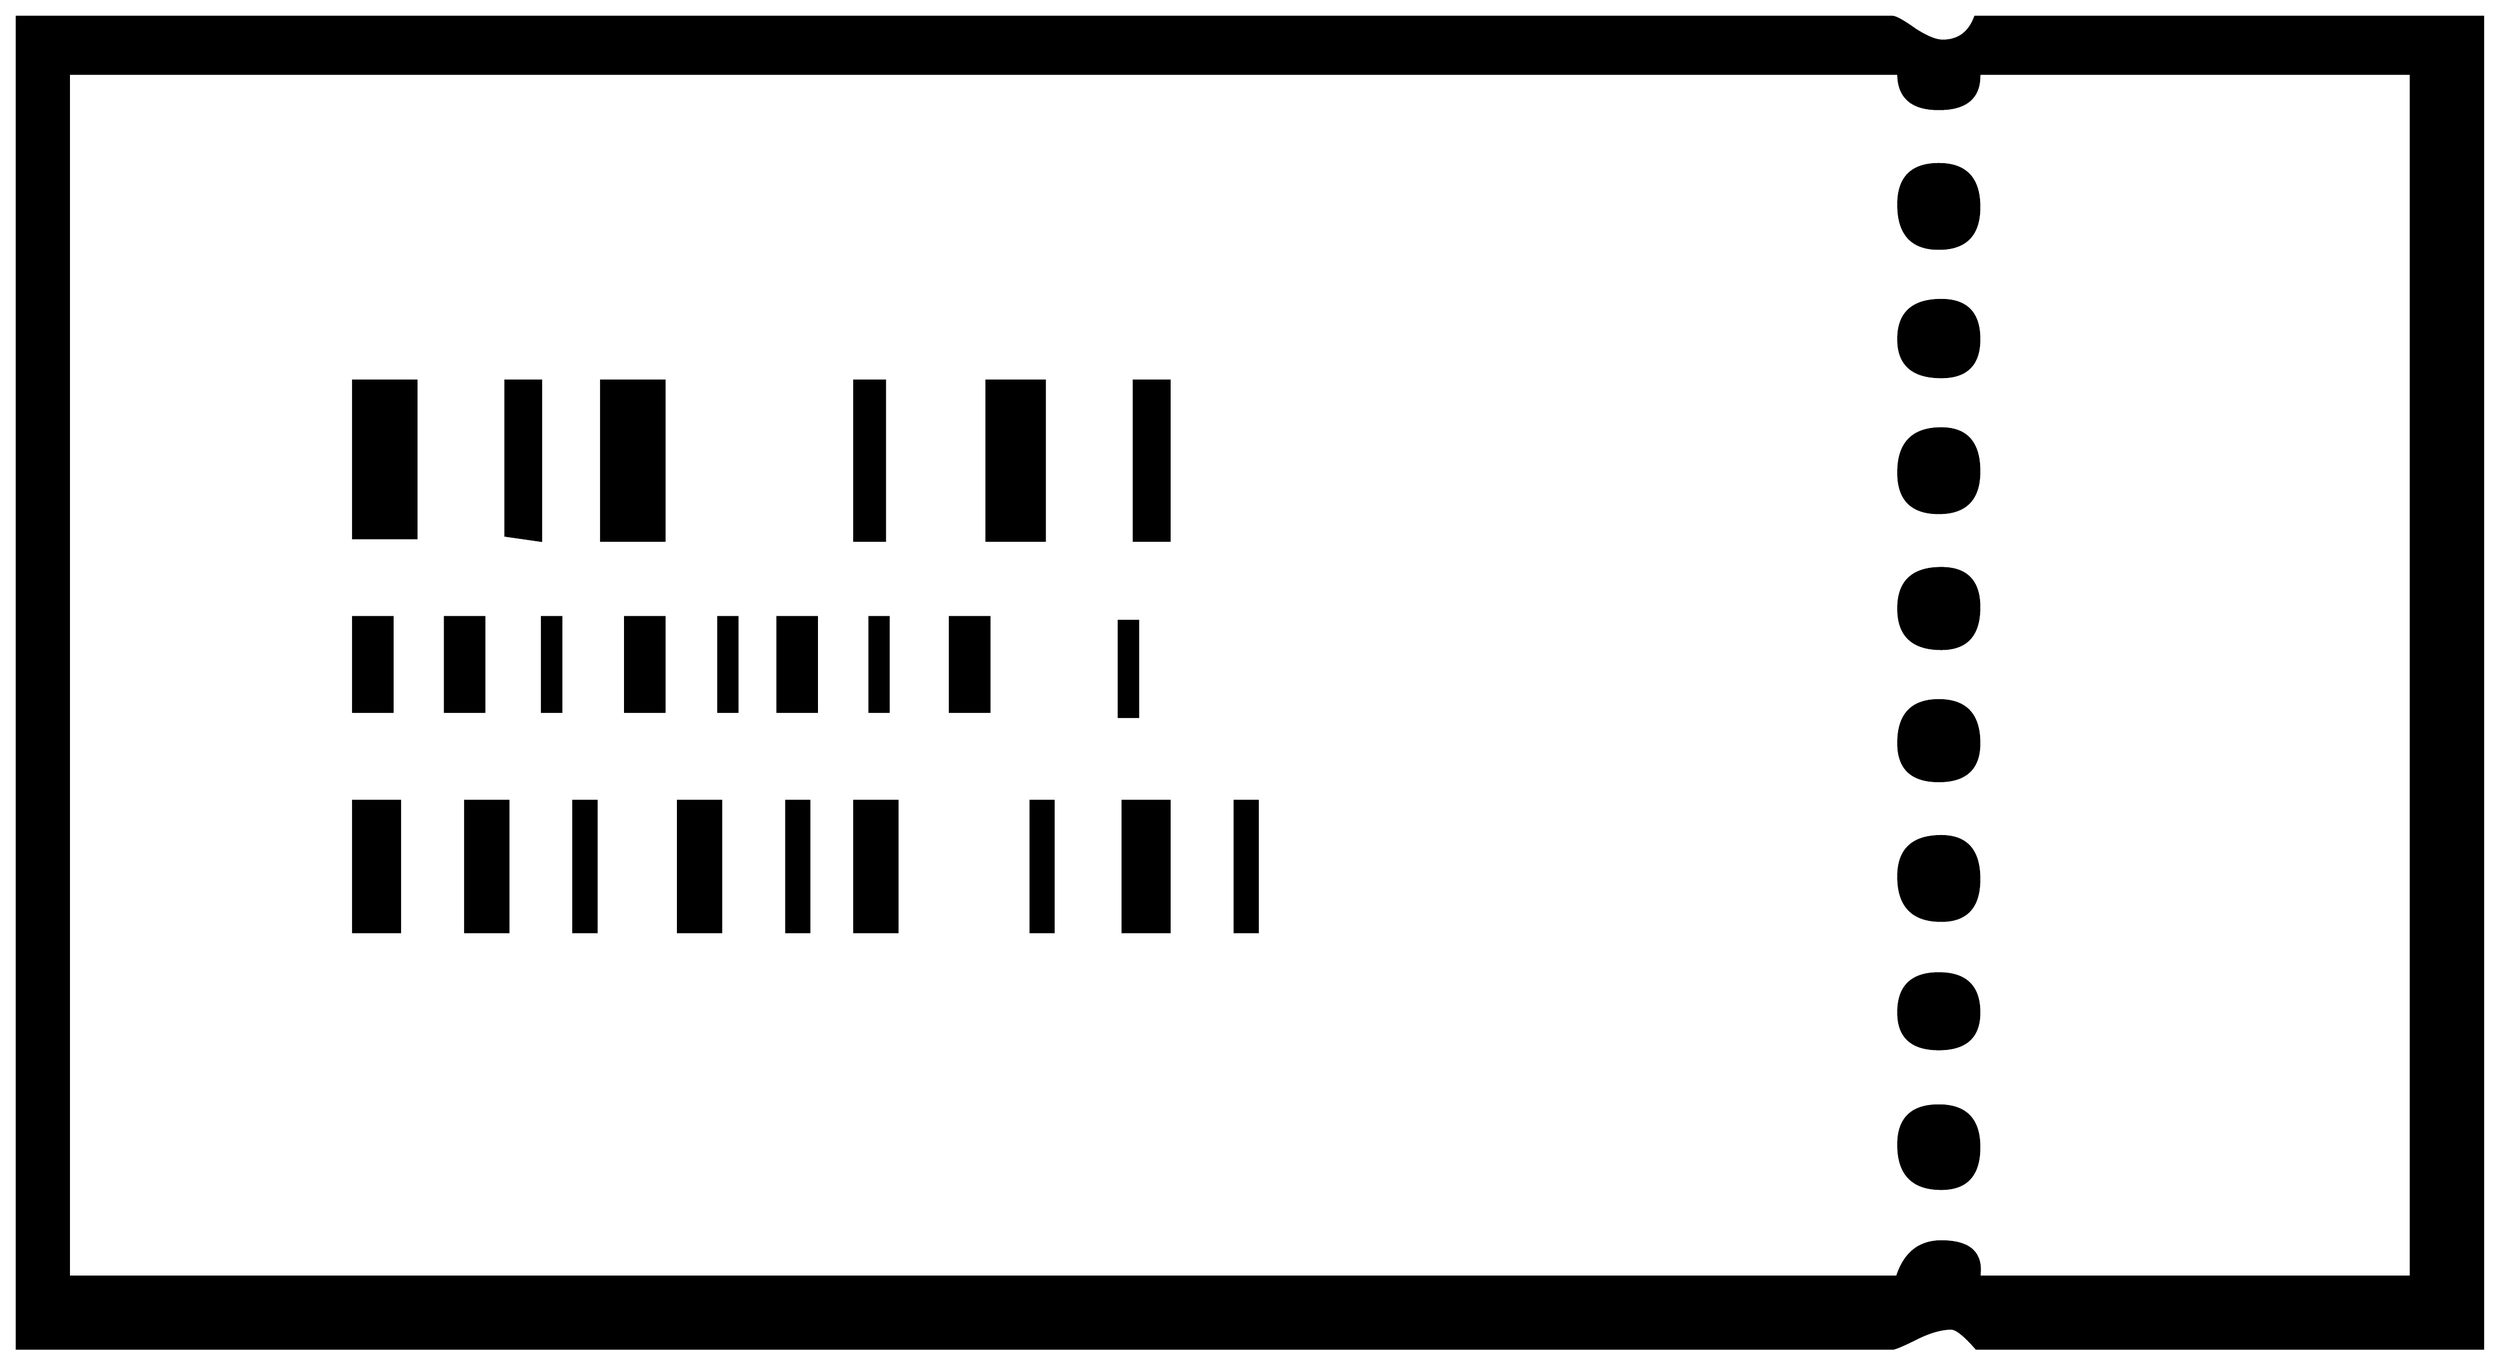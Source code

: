 


\begin{tikzpicture}[y=0.80pt, x=0.80pt, yscale=-1.0, xscale=1.0, inner sep=0pt, outer sep=0pt]
\begin{scope}[shift={(100.0,1679.0)},nonzero rule]
  \path[draw=.,fill=.,line width=1.600pt] (2040.0,-26.0) --
    (1638.0,-26.0) .. controls (1628.667,-36.667) and (1622.0,-42.0)
    .. (1618.0,-42.0) .. controls (1610.0,-42.0) and
    (1600.667,-39.333) .. (1590.0,-34.0) .. controls (1579.333,-28.667)
    and (1573.0,-26.0) .. (1571.0,-26.0) -- (82.0,-26.0) --
    (82.0,-1084.0) -- (1571.0,-1084.0) .. controls
    (1573.667,-1084.0) and (1579.667,-1080.667) .. (1589.0,-1074.0) ..
    controls (1598.333,-1068.0) and (1605.667,-1065.0) ..
    (1611.0,-1065.0) .. controls (1623.667,-1065.0) and
    (1632.333,-1071.333) .. (1637.0,-1084.0) -- (2040.0,-1084.0) --
    (2040.0,-26.0) -- cycle(1983.0,-83.0) -- (1983.0,-1039.0) --
    (1640.0,-1039.0) .. controls (1640.667,-1020.333) and
    (1630.0,-1011.0) .. (1608.0,-1011.0) .. controls
    (1586.667,-1011.0) and (1576.0,-1020.333) .. (1576.0,-1039.0) --
    (123.0,-1039.0) -- (123.0,-83.0) -- (1575.0,-83.0) ..
    controls (1581.0,-101.667) and (1592.667,-111.0) ..
    (1610.0,-111.0) .. controls (1632.667,-111.0) and
    (1642.667,-101.667) .. (1640.0,-83.0) -- (1983.0,-83.0) --
    cycle(1640.0,-933.0) .. controls (1640.0,-911.0) and
    (1629.333,-900.0) .. (1608.0,-900.0) .. controls
    (1586.667,-900.0) and (1576.0,-911.667) .. (1576.0,-935.0) ..
    controls (1576.0,-956.333) and (1586.667,-967.0) ..
    (1608.0,-967.0) .. controls (1629.333,-967.0) and
    (1640.0,-955.667) .. (1640.0,-933.0) -- cycle(1640.0,-828.0)
    .. controls (1640.0,-808.0) and (1630.0,-798.0) ..
    (1610.0,-798.0) .. controls (1587.333,-798.0) and
    (1576.0,-808.0) .. (1576.0,-828.0) .. controls
    (1576.0,-848.667) and (1587.333,-859.0) .. (1610.0,-859.0) ..
    controls (1630.0,-859.0) and (1640.0,-848.667) ..
    (1640.0,-828.0) -- cycle(1640.0,-723.0) .. controls
    (1640.0,-701.0) and (1629.333,-690.0) .. (1608.0,-690.0) ..
    controls (1586.667,-690.0) and (1576.0,-700.667) ..
    (1576.0,-722.0) .. controls (1576.0,-745.333) and
    (1587.333,-757.0) .. (1610.0,-757.0) .. controls
    (1630.0,-757.0) and (1640.0,-745.667) .. (1640.0,-723.0) --
    cycle(1640.0,-615.0) .. controls (1640.0,-593.0) and
    (1630.0,-582.0) .. (1610.0,-582.0) .. controls
    (1587.333,-582.0) and (1576.0,-592.667) .. (1576.0,-614.0) ..
    controls (1576.0,-635.333) and (1587.333,-646.0) ..
    (1610.0,-646.0) .. controls (1630.0,-646.0) and
    (1640.0,-635.667) .. (1640.0,-615.0) -- cycle(1640.0,-507.0)
    .. controls (1640.0,-487.0) and (1629.333,-477.0) ..
    (1608.0,-477.0) .. controls (1586.667,-477.0) and
    (1576.0,-487.0) .. (1576.0,-507.0) .. controls
    (1576.0,-529.667) and (1586.667,-541.0) .. (1608.0,-541.0) ..
    controls (1629.333,-541.0) and (1640.0,-529.667) ..
    (1640.0,-507.0) -- cycle(1640.0,-399.0) .. controls
    (1640.0,-377.0) and (1630.0,-366.0) .. (1610.0,-366.0) ..
    controls (1587.333,-366.0) and (1576.0,-377.667) ..
    (1576.0,-401.0) .. controls (1576.0,-422.333) and
    (1587.333,-433.0) .. (1610.0,-433.0) .. controls
    (1630.0,-433.0) and (1640.0,-421.667) .. (1640.0,-399.0) --
    cycle(1640.0,-293.0) .. controls (1640.0,-273.667) and
    (1629.333,-264.0) .. (1608.0,-264.0) .. controls
    (1586.667,-264.0) and (1576.0,-273.667) .. (1576.0,-293.0) ..
    controls (1576.0,-313.667) and (1586.667,-324.0) ..
    (1608.0,-324.0) .. controls (1629.333,-324.0) and
    (1640.0,-313.667) .. (1640.0,-293.0) -- cycle(1640.0,-186.0)
    .. controls (1640.0,-164.0) and (1630.0,-153.0) ..
    (1610.0,-153.0) .. controls (1587.333,-153.0) and
    (1576.0,-164.667) .. (1576.0,-188.0) .. controls
    (1576.0,-208.667) and (1586.667,-219.0) .. (1608.0,-219.0) ..
    controls (1629.333,-219.0) and (1640.0,-208.0) ..
    (1640.0,-186.0) -- cycle(997.0,-668.0) -- (969.0,-668.0) --
    (969.0,-795.0) -- (997.0,-795.0) -- (997.0,-668.0) --
    cycle(898.0,-668.0) -- (852.0,-668.0) -- (852.0,-795.0) --
    (898.0,-795.0) -- (898.0,-668.0) -- cycle(972.0,-528.0) --
    (957.0,-528.0) -- (957.0,-604.0) -- (972.0,-604.0) --
    (972.0,-528.0) -- cycle(771.0,-668.0) -- (747.0,-668.0) --
    (747.0,-795.0) -- (771.0,-795.0) -- (771.0,-668.0) --
    cycle(1067.0,-357.0) -- (1049.0,-357.0) -- (1049.0,-461.0)
    -- (1067.0,-461.0) -- (1067.0,-357.0) -- cycle(854.0,-532.0)
    -- (823.0,-532.0) -- (823.0,-607.0) -- (854.0,-607.0) --
    (854.0,-532.0) -- cycle(997.0,-357.0) -- (960.0,-357.0) --
    (960.0,-461.0) -- (997.0,-461.0) -- (997.0,-357.0) --
    cycle(774.0,-532.0) -- (759.0,-532.0) -- (759.0,-607.0) --
    (774.0,-607.0) -- (774.0,-532.0) -- cycle(905.0,-357.0) --
    (887.0,-357.0) -- (887.0,-461.0) -- (905.0,-461.0) --
    (905.0,-357.0) -- cycle(596.0,-668.0) -- (546.0,-668.0) --
    (546.0,-795.0) -- (596.0,-795.0) -- (596.0,-668.0) --
    cycle(717.0,-532.0) -- (686.0,-532.0) -- (686.0,-607.0) --
    (717.0,-607.0) -- (717.0,-532.0) -- cycle(654.0,-532.0) --
    (639.0,-532.0) -- (639.0,-607.0) -- (654.0,-607.0) --
    (654.0,-532.0) -- cycle(498.0,-668.0) -- (470.0,-672.0) --
    (470.0,-795.0) -- (498.0,-795.0) -- (498.0,-668.0) --
    cycle(781.0,-357.0) -- (747.0,-357.0) -- (747.0,-461.0) --
    (781.0,-461.0) -- (781.0,-357.0) -- cycle(596.0,-532.0) --
    (565.0,-532.0) -- (565.0,-607.0) -- (596.0,-607.0) --
    (596.0,-532.0) -- cycle(711.0,-357.0) -- (693.0,-357.0) --
    (693.0,-461.0) -- (711.0,-461.0) -- (711.0,-357.0) --
    cycle(399.0,-670.0) -- (349.0,-670.0) -- (349.0,-795.0) --
    (399.0,-795.0) -- (399.0,-670.0) -- cycle(514.0,-532.0) --
    (499.0,-532.0) -- (499.0,-607.0) -- (514.0,-607.0) --
    (514.0,-532.0) -- cycle(641.0,-357.0) -- (607.0,-357.0) --
    (607.0,-461.0) -- (641.0,-461.0) -- (641.0,-357.0) --
    cycle(453.0,-532.0) -- (422.0,-532.0) -- (422.0,-607.0) --
    (453.0,-607.0) -- (453.0,-532.0) -- cycle(542.0,-357.0) --
    (524.0,-357.0) -- (524.0,-461.0) -- (542.0,-461.0) --
    (542.0,-357.0) -- cycle(380.0,-532.0) -- (349.0,-532.0) --
    (349.0,-607.0) -- (380.0,-607.0) -- (380.0,-532.0) --
    cycle(472.0,-357.0) -- (438.0,-357.0) -- (438.0,-461.0) --
    (472.0,-461.0) -- (472.0,-357.0) -- cycle(386.0,-357.0) --
    (349.0,-357.0) -- (349.0,-461.0) -- (386.0,-461.0) --
    (386.0,-357.0) -- cycle;
\end{scope}

\end{tikzpicture}

